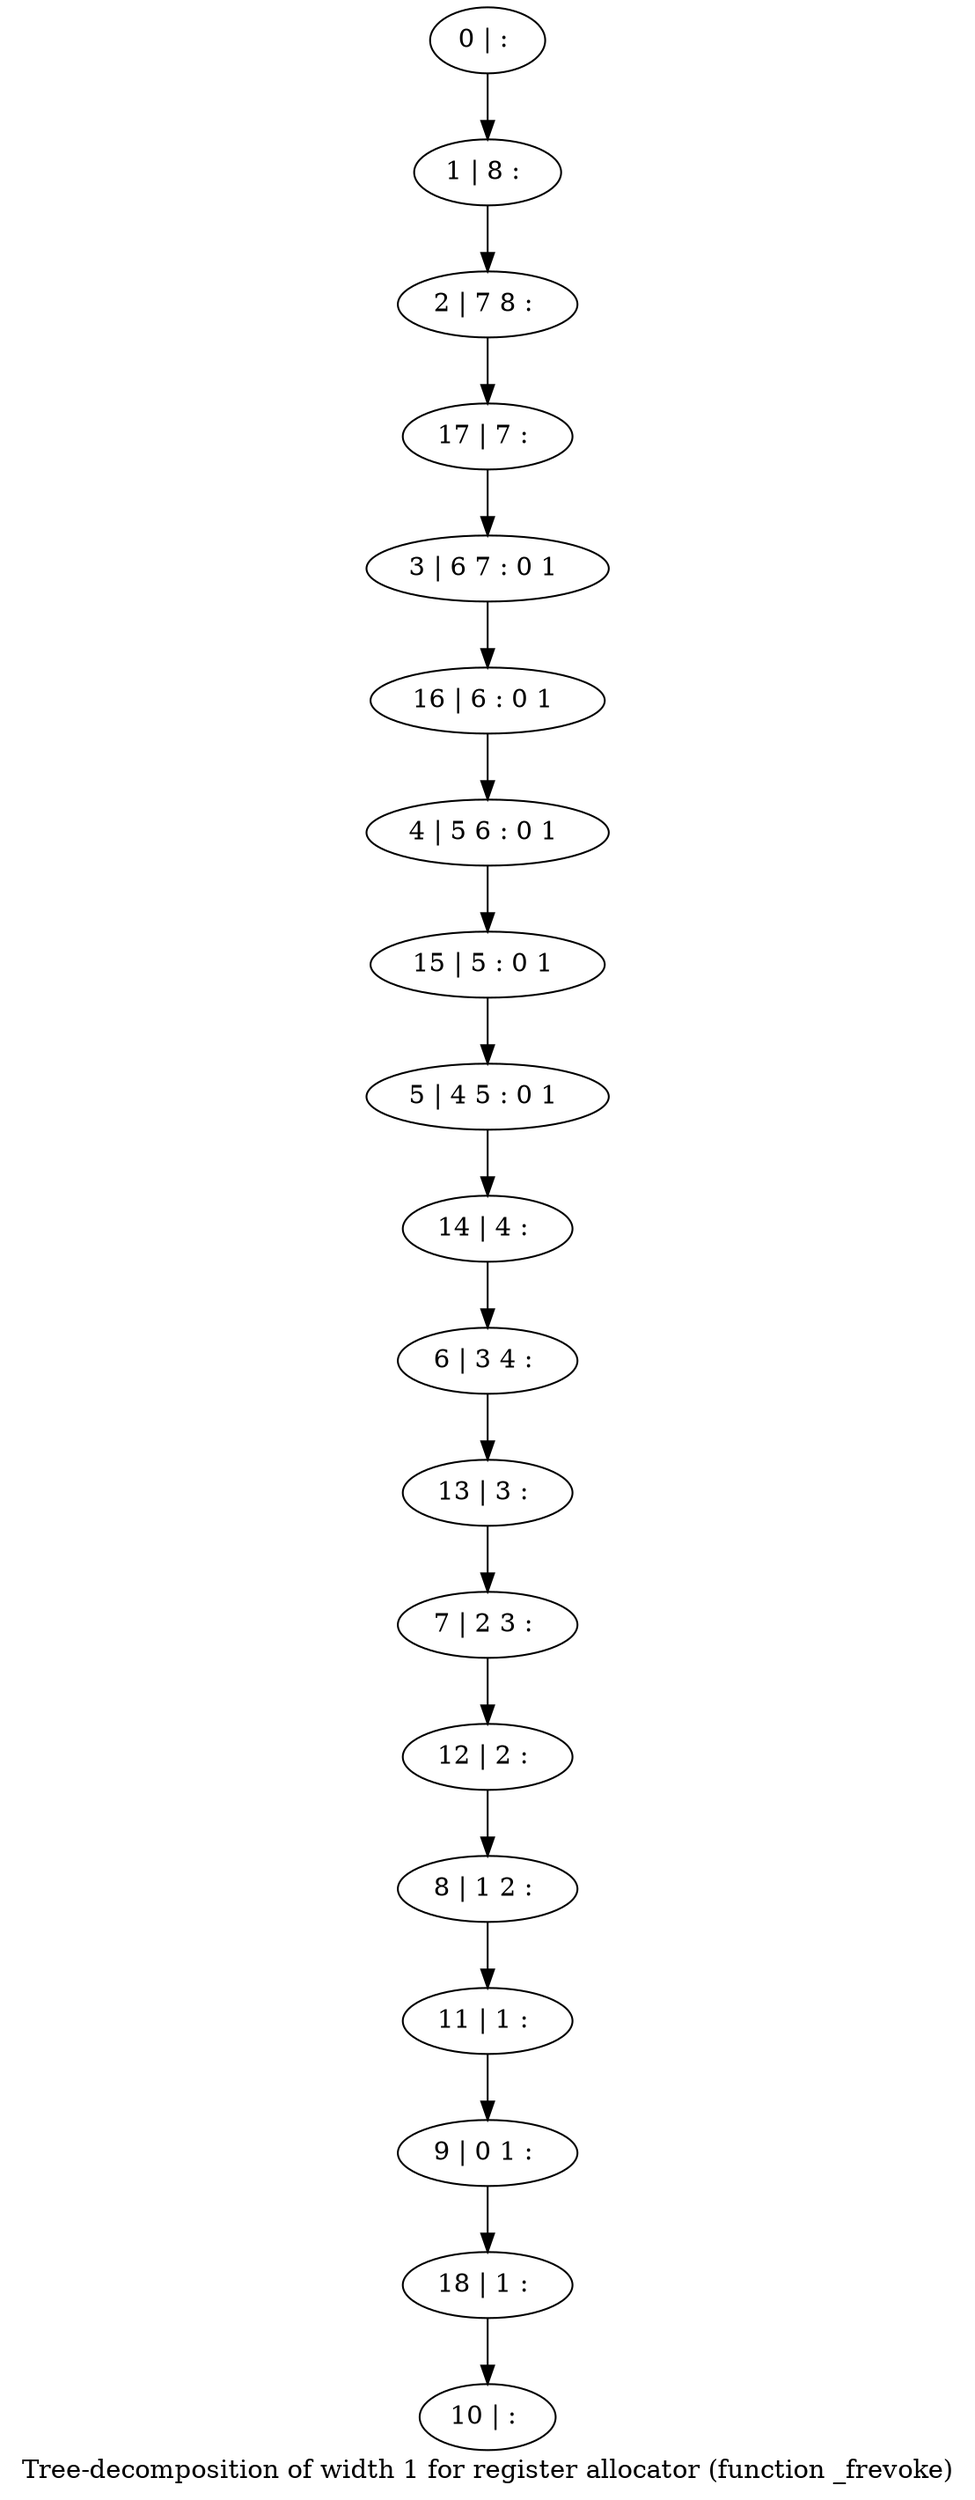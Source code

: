 digraph G {
graph [label="Tree-decomposition of width 1 for register allocator (function _frevoke)"]
0[label="0 | : "];
1[label="1 | 8 : "];
2[label="2 | 7 8 : "];
3[label="3 | 6 7 : 0 1 "];
4[label="4 | 5 6 : 0 1 "];
5[label="5 | 4 5 : 0 1 "];
6[label="6 | 3 4 : "];
7[label="7 | 2 3 : "];
8[label="8 | 1 2 : "];
9[label="9 | 0 1 : "];
10[label="10 | : "];
11[label="11 | 1 : "];
12[label="12 | 2 : "];
13[label="13 | 3 : "];
14[label="14 | 4 : "];
15[label="15 | 5 : 0 1 "];
16[label="16 | 6 : 0 1 "];
17[label="17 | 7 : "];
18[label="18 | 1 : "];
0->1 ;
1->2 ;
11->9 ;
8->11 ;
12->8 ;
7->12 ;
13->7 ;
6->13 ;
14->6 ;
5->14 ;
15->5 ;
4->15 ;
16->4 ;
3->16 ;
17->3 ;
2->17 ;
18->10 ;
9->18 ;
}
